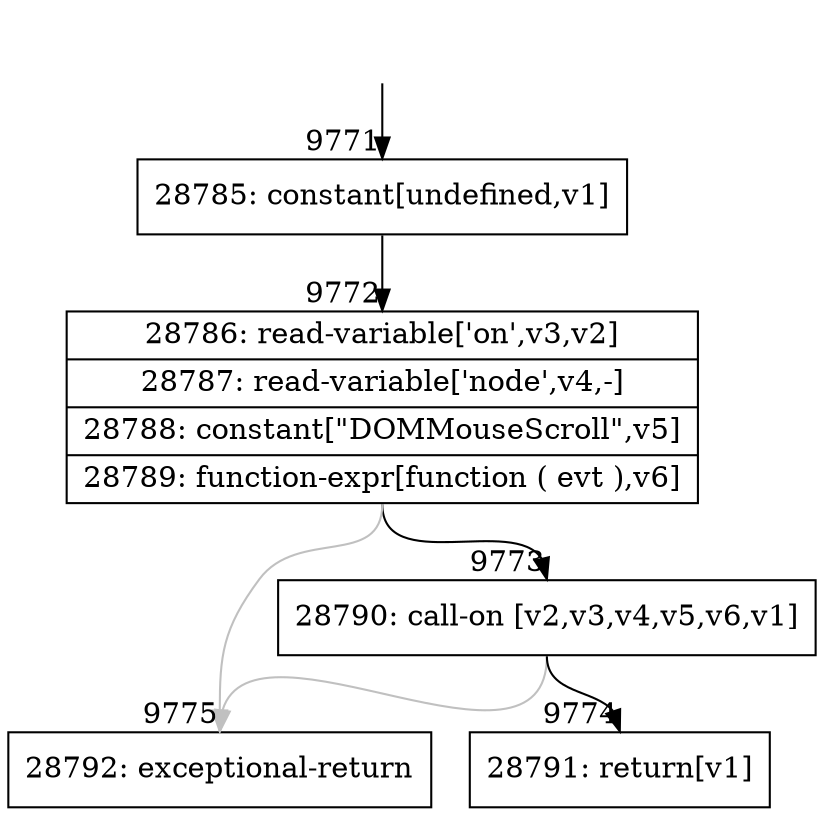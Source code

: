 digraph {
rankdir="TD"
BB_entry688[shape=none,label=""];
BB_entry688 -> BB9771 [tailport=s, headport=n, headlabel="    9771"]
BB9771 [shape=record label="{28785: constant[undefined,v1]}" ] 
BB9771 -> BB9772 [tailport=s, headport=n, headlabel="      9772"]
BB9772 [shape=record label="{28786: read-variable['on',v3,v2]|28787: read-variable['node',v4,-]|28788: constant[\"DOMMouseScroll\",v5]|28789: function-expr[function ( evt ),v6]}" ] 
BB9772 -> BB9773 [tailport=s, headport=n, headlabel="      9773"]
BB9772 -> BB9775 [tailport=s, headport=n, color=gray, headlabel="      9775"]
BB9773 [shape=record label="{28790: call-on [v2,v3,v4,v5,v6,v1]}" ] 
BB9773 -> BB9774 [tailport=s, headport=n, headlabel="      9774"]
BB9773 -> BB9775 [tailport=s, headport=n, color=gray]
BB9774 [shape=record label="{28791: return[v1]}" ] 
BB9775 [shape=record label="{28792: exceptional-return}" ] 
//#$~ 13531
}
